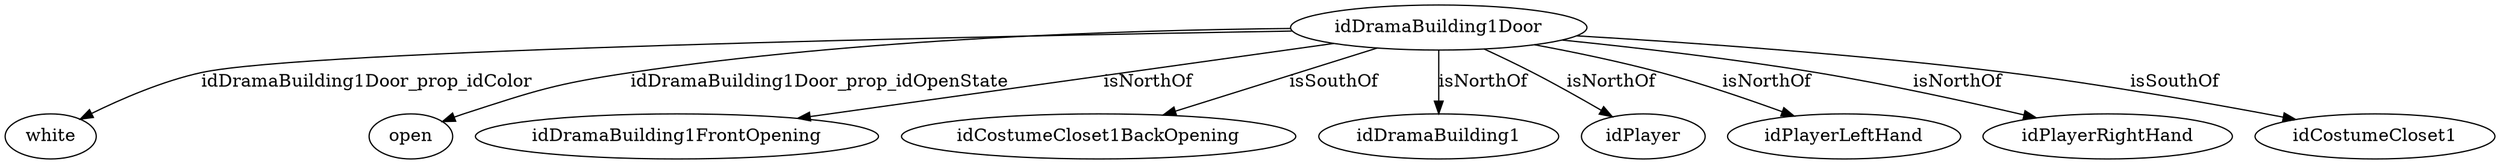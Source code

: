 strict digraph  {
idDramaBuilding1Door [node_type=entity_node];
white [node_type=property_node];
open [node_type=property_node];
idDramaBuilding1FrontOpening [node_type=entity_node];
idCostumeCloset1BackOpening [node_type=entity_node];
idDramaBuilding1 [node_type=entity_node];
idPlayer [node_type=entity_node];
idPlayerLeftHand [node_type=entity_node];
idPlayerRightHand [node_type=entity_node];
idCostumeCloset1 [node_type=entity_node];
idDramaBuilding1Door -> white  [edge_type=property, label=idDramaBuilding1Door_prop_idColor];
idDramaBuilding1Door -> open  [edge_type=property, label=idDramaBuilding1Door_prop_idOpenState];
idDramaBuilding1Door -> idDramaBuilding1FrontOpening  [edge_type=relationship, label=isNorthOf];
idDramaBuilding1Door -> idCostumeCloset1BackOpening  [edge_type=relationship, label=isSouthOf];
idDramaBuilding1Door -> idDramaBuilding1  [edge_type=relationship, label=isNorthOf];
idDramaBuilding1Door -> idPlayer  [edge_type=relationship, label=isNorthOf];
idDramaBuilding1Door -> idPlayerLeftHand  [edge_type=relationship, label=isNorthOf];
idDramaBuilding1Door -> idPlayerRightHand  [edge_type=relationship, label=isNorthOf];
idDramaBuilding1Door -> idCostumeCloset1  [edge_type=relationship, label=isSouthOf];
}
